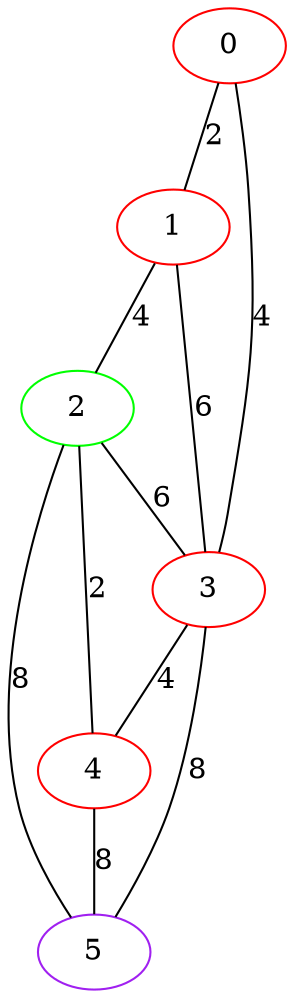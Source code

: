 graph "" {
0 [color=red, weight=1];
1 [color=red, weight=1];
2 [color=green, weight=2];
3 [color=red, weight=1];
4 [color=red, weight=1];
5 [color=purple, weight=4];
0 -- 1  [key=0, label=2];
0 -- 3  [key=0, label=4];
1 -- 2  [key=0, label=4];
1 -- 3  [key=0, label=6];
2 -- 3  [key=0, label=6];
2 -- 4  [key=0, label=2];
2 -- 5  [key=0, label=8];
3 -- 4  [key=0, label=4];
3 -- 5  [key=0, label=8];
4 -- 5  [key=0, label=8];
}
